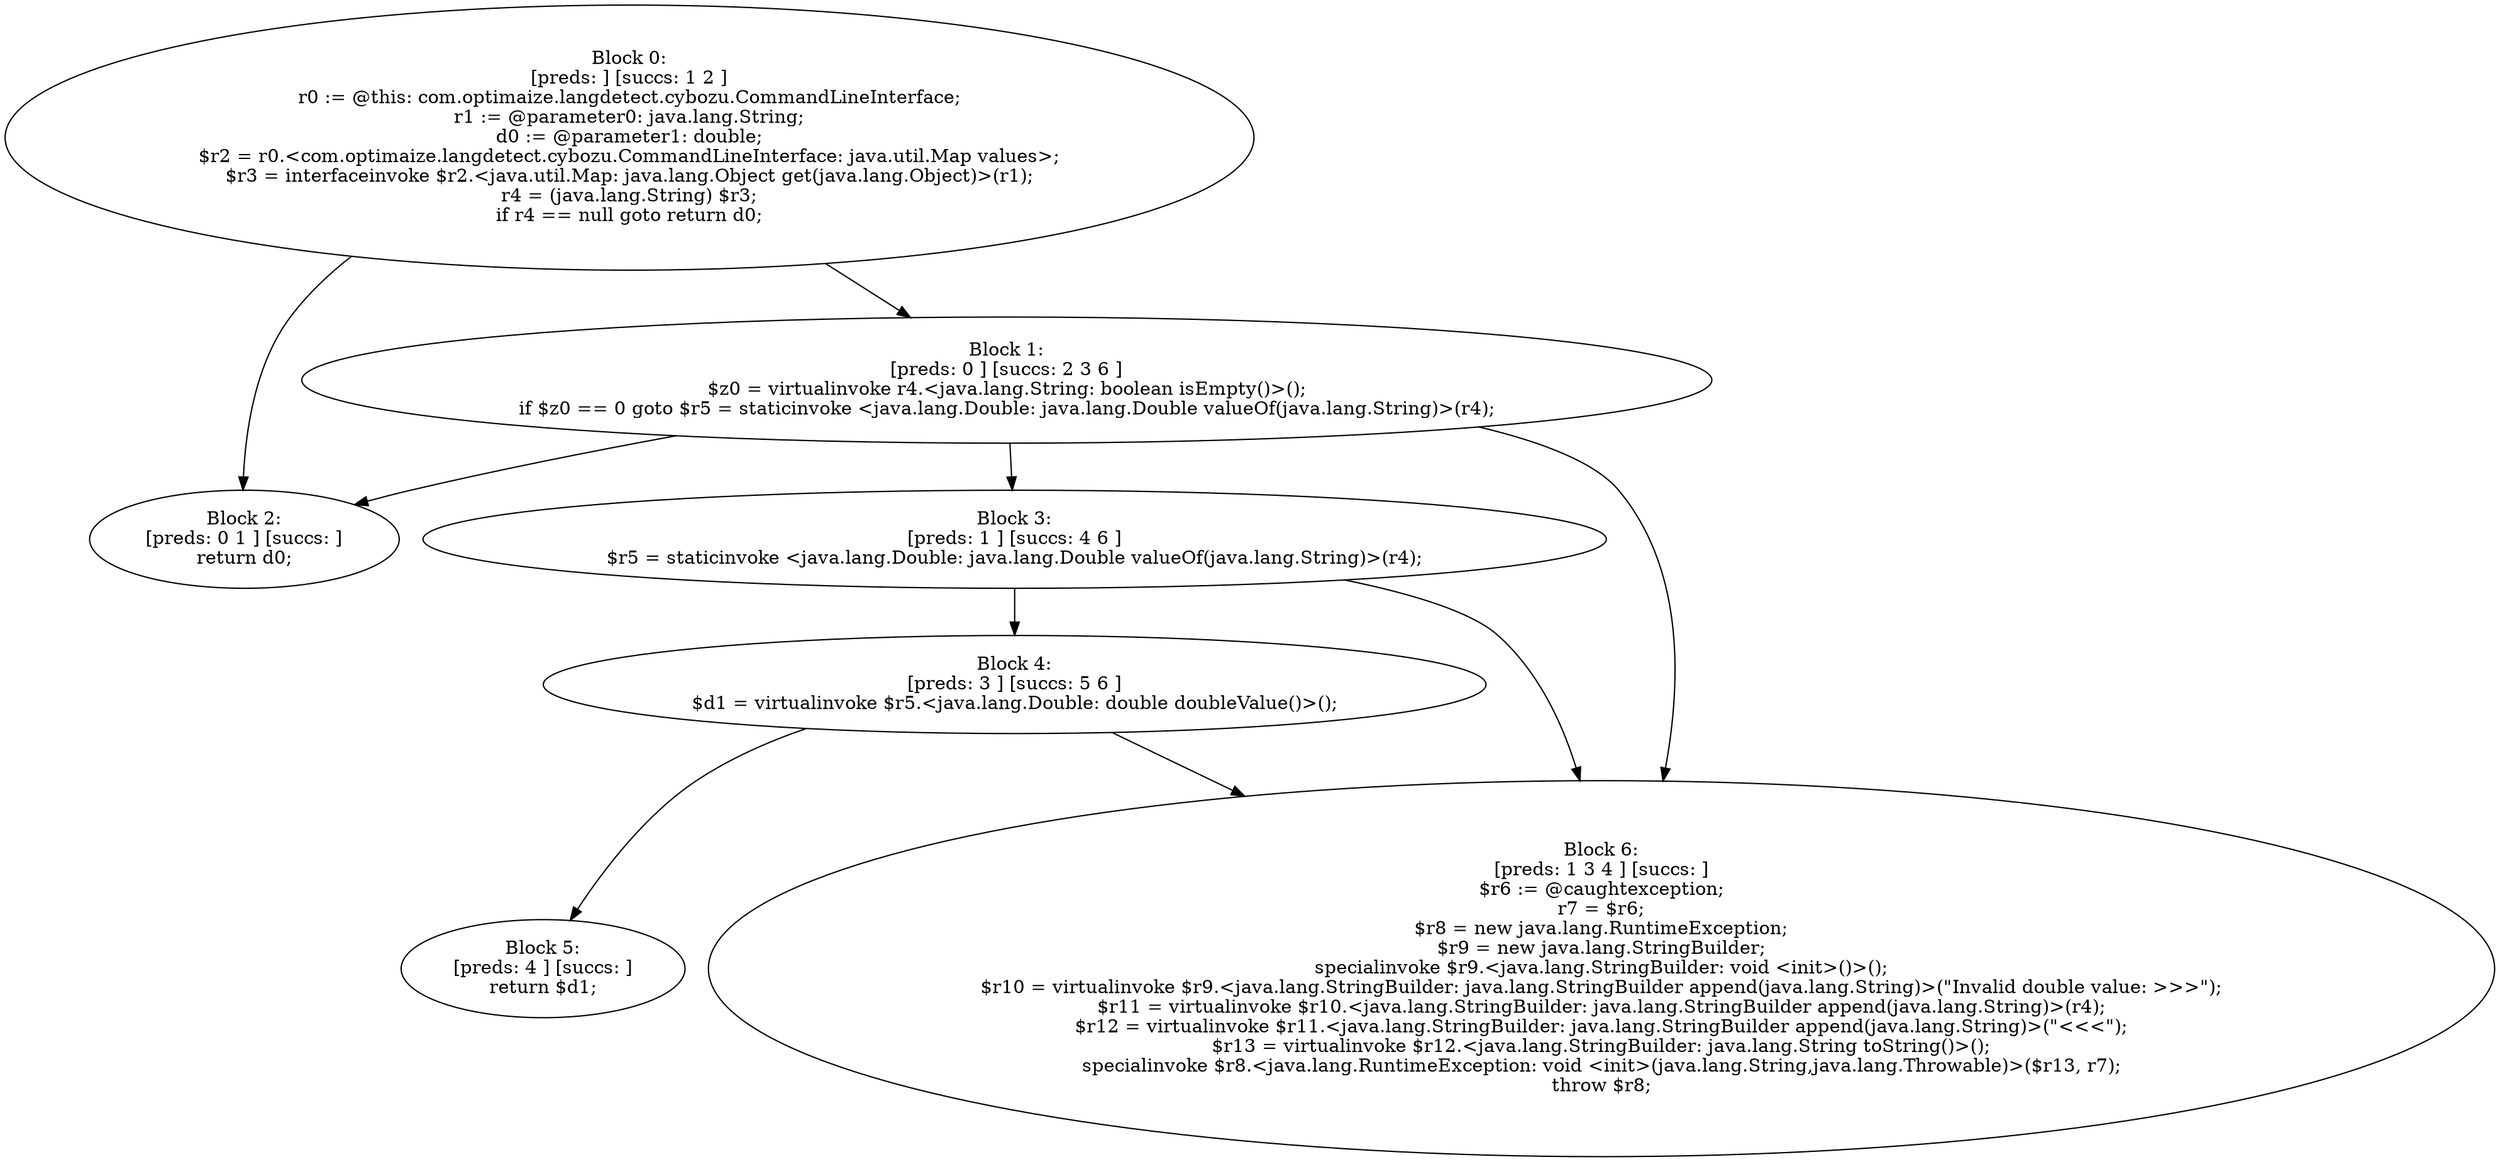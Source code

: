 digraph "unitGraph" {
    "Block 0:
[preds: ] [succs: 1 2 ]
r0 := @this: com.optimaize.langdetect.cybozu.CommandLineInterface;
r1 := @parameter0: java.lang.String;
d0 := @parameter1: double;
$r2 = r0.<com.optimaize.langdetect.cybozu.CommandLineInterface: java.util.Map values>;
$r3 = interfaceinvoke $r2.<java.util.Map: java.lang.Object get(java.lang.Object)>(r1);
r4 = (java.lang.String) $r3;
if r4 == null goto return d0;
"
    "Block 1:
[preds: 0 ] [succs: 2 3 6 ]
$z0 = virtualinvoke r4.<java.lang.String: boolean isEmpty()>();
if $z0 == 0 goto $r5 = staticinvoke <java.lang.Double: java.lang.Double valueOf(java.lang.String)>(r4);
"
    "Block 2:
[preds: 0 1 ] [succs: ]
return d0;
"
    "Block 3:
[preds: 1 ] [succs: 4 6 ]
$r5 = staticinvoke <java.lang.Double: java.lang.Double valueOf(java.lang.String)>(r4);
"
    "Block 4:
[preds: 3 ] [succs: 5 6 ]
$d1 = virtualinvoke $r5.<java.lang.Double: double doubleValue()>();
"
    "Block 5:
[preds: 4 ] [succs: ]
return $d1;
"
    "Block 6:
[preds: 1 3 4 ] [succs: ]
$r6 := @caughtexception;
r7 = $r6;
$r8 = new java.lang.RuntimeException;
$r9 = new java.lang.StringBuilder;
specialinvoke $r9.<java.lang.StringBuilder: void <init>()>();
$r10 = virtualinvoke $r9.<java.lang.StringBuilder: java.lang.StringBuilder append(java.lang.String)>(\"Invalid double value: >>>\");
$r11 = virtualinvoke $r10.<java.lang.StringBuilder: java.lang.StringBuilder append(java.lang.String)>(r4);
$r12 = virtualinvoke $r11.<java.lang.StringBuilder: java.lang.StringBuilder append(java.lang.String)>(\"<<<\");
$r13 = virtualinvoke $r12.<java.lang.StringBuilder: java.lang.String toString()>();
specialinvoke $r8.<java.lang.RuntimeException: void <init>(java.lang.String,java.lang.Throwable)>($r13, r7);
throw $r8;
"
    "Block 0:
[preds: ] [succs: 1 2 ]
r0 := @this: com.optimaize.langdetect.cybozu.CommandLineInterface;
r1 := @parameter0: java.lang.String;
d0 := @parameter1: double;
$r2 = r0.<com.optimaize.langdetect.cybozu.CommandLineInterface: java.util.Map values>;
$r3 = interfaceinvoke $r2.<java.util.Map: java.lang.Object get(java.lang.Object)>(r1);
r4 = (java.lang.String) $r3;
if r4 == null goto return d0;
"->"Block 1:
[preds: 0 ] [succs: 2 3 6 ]
$z0 = virtualinvoke r4.<java.lang.String: boolean isEmpty()>();
if $z0 == 0 goto $r5 = staticinvoke <java.lang.Double: java.lang.Double valueOf(java.lang.String)>(r4);
";
    "Block 0:
[preds: ] [succs: 1 2 ]
r0 := @this: com.optimaize.langdetect.cybozu.CommandLineInterface;
r1 := @parameter0: java.lang.String;
d0 := @parameter1: double;
$r2 = r0.<com.optimaize.langdetect.cybozu.CommandLineInterface: java.util.Map values>;
$r3 = interfaceinvoke $r2.<java.util.Map: java.lang.Object get(java.lang.Object)>(r1);
r4 = (java.lang.String) $r3;
if r4 == null goto return d0;
"->"Block 2:
[preds: 0 1 ] [succs: ]
return d0;
";
    "Block 1:
[preds: 0 ] [succs: 2 3 6 ]
$z0 = virtualinvoke r4.<java.lang.String: boolean isEmpty()>();
if $z0 == 0 goto $r5 = staticinvoke <java.lang.Double: java.lang.Double valueOf(java.lang.String)>(r4);
"->"Block 2:
[preds: 0 1 ] [succs: ]
return d0;
";
    "Block 1:
[preds: 0 ] [succs: 2 3 6 ]
$z0 = virtualinvoke r4.<java.lang.String: boolean isEmpty()>();
if $z0 == 0 goto $r5 = staticinvoke <java.lang.Double: java.lang.Double valueOf(java.lang.String)>(r4);
"->"Block 3:
[preds: 1 ] [succs: 4 6 ]
$r5 = staticinvoke <java.lang.Double: java.lang.Double valueOf(java.lang.String)>(r4);
";
    "Block 1:
[preds: 0 ] [succs: 2 3 6 ]
$z0 = virtualinvoke r4.<java.lang.String: boolean isEmpty()>();
if $z0 == 0 goto $r5 = staticinvoke <java.lang.Double: java.lang.Double valueOf(java.lang.String)>(r4);
"->"Block 6:
[preds: 1 3 4 ] [succs: ]
$r6 := @caughtexception;
r7 = $r6;
$r8 = new java.lang.RuntimeException;
$r9 = new java.lang.StringBuilder;
specialinvoke $r9.<java.lang.StringBuilder: void <init>()>();
$r10 = virtualinvoke $r9.<java.lang.StringBuilder: java.lang.StringBuilder append(java.lang.String)>(\"Invalid double value: >>>\");
$r11 = virtualinvoke $r10.<java.lang.StringBuilder: java.lang.StringBuilder append(java.lang.String)>(r4);
$r12 = virtualinvoke $r11.<java.lang.StringBuilder: java.lang.StringBuilder append(java.lang.String)>(\"<<<\");
$r13 = virtualinvoke $r12.<java.lang.StringBuilder: java.lang.String toString()>();
specialinvoke $r8.<java.lang.RuntimeException: void <init>(java.lang.String,java.lang.Throwable)>($r13, r7);
throw $r8;
";
    "Block 3:
[preds: 1 ] [succs: 4 6 ]
$r5 = staticinvoke <java.lang.Double: java.lang.Double valueOf(java.lang.String)>(r4);
"->"Block 4:
[preds: 3 ] [succs: 5 6 ]
$d1 = virtualinvoke $r5.<java.lang.Double: double doubleValue()>();
";
    "Block 3:
[preds: 1 ] [succs: 4 6 ]
$r5 = staticinvoke <java.lang.Double: java.lang.Double valueOf(java.lang.String)>(r4);
"->"Block 6:
[preds: 1 3 4 ] [succs: ]
$r6 := @caughtexception;
r7 = $r6;
$r8 = new java.lang.RuntimeException;
$r9 = new java.lang.StringBuilder;
specialinvoke $r9.<java.lang.StringBuilder: void <init>()>();
$r10 = virtualinvoke $r9.<java.lang.StringBuilder: java.lang.StringBuilder append(java.lang.String)>(\"Invalid double value: >>>\");
$r11 = virtualinvoke $r10.<java.lang.StringBuilder: java.lang.StringBuilder append(java.lang.String)>(r4);
$r12 = virtualinvoke $r11.<java.lang.StringBuilder: java.lang.StringBuilder append(java.lang.String)>(\"<<<\");
$r13 = virtualinvoke $r12.<java.lang.StringBuilder: java.lang.String toString()>();
specialinvoke $r8.<java.lang.RuntimeException: void <init>(java.lang.String,java.lang.Throwable)>($r13, r7);
throw $r8;
";
    "Block 4:
[preds: 3 ] [succs: 5 6 ]
$d1 = virtualinvoke $r5.<java.lang.Double: double doubleValue()>();
"->"Block 5:
[preds: 4 ] [succs: ]
return $d1;
";
    "Block 4:
[preds: 3 ] [succs: 5 6 ]
$d1 = virtualinvoke $r5.<java.lang.Double: double doubleValue()>();
"->"Block 6:
[preds: 1 3 4 ] [succs: ]
$r6 := @caughtexception;
r7 = $r6;
$r8 = new java.lang.RuntimeException;
$r9 = new java.lang.StringBuilder;
specialinvoke $r9.<java.lang.StringBuilder: void <init>()>();
$r10 = virtualinvoke $r9.<java.lang.StringBuilder: java.lang.StringBuilder append(java.lang.String)>(\"Invalid double value: >>>\");
$r11 = virtualinvoke $r10.<java.lang.StringBuilder: java.lang.StringBuilder append(java.lang.String)>(r4);
$r12 = virtualinvoke $r11.<java.lang.StringBuilder: java.lang.StringBuilder append(java.lang.String)>(\"<<<\");
$r13 = virtualinvoke $r12.<java.lang.StringBuilder: java.lang.String toString()>();
specialinvoke $r8.<java.lang.RuntimeException: void <init>(java.lang.String,java.lang.Throwable)>($r13, r7);
throw $r8;
";
}
